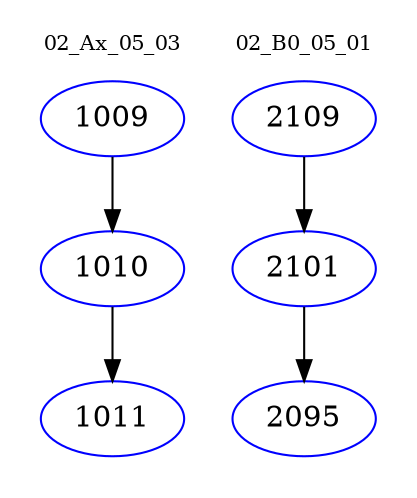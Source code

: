 digraph{
subgraph cluster_0 {
color = white
label = "02_Ax_05_03";
fontsize=10;
T0_1009 [label="1009", color="blue"]
T0_1009 -> T0_1010 [color="black"]
T0_1010 [label="1010", color="blue"]
T0_1010 -> T0_1011 [color="black"]
T0_1011 [label="1011", color="blue"]
}
subgraph cluster_1 {
color = white
label = "02_B0_05_01";
fontsize=10;
T1_2109 [label="2109", color="blue"]
T1_2109 -> T1_2101 [color="black"]
T1_2101 [label="2101", color="blue"]
T1_2101 -> T1_2095 [color="black"]
T1_2095 [label="2095", color="blue"]
}
}
